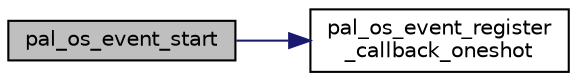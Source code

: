 digraph "pal_os_event_start"
{
 // LATEX_PDF_SIZE
  edge [fontname="Helvetica",fontsize="10",labelfontname="Helvetica",labelfontsize="10"];
  node [fontname="Helvetica",fontsize="10",shape=record];
  rankdir="LR";
  Node1 [label="pal_os_event_start",height=0.2,width=0.4,color="black", fillcolor="grey75", style="filled", fontcolor="black",tooltip="Start an os event."];
  Node1 -> Node2 [color="midnightblue",fontsize="10",style="solid",fontname="Helvetica"];
  Node2 [label="pal_os_event_register\l_callback_oneshot",height=0.2,width=0.4,color="black", fillcolor="white", style="filled",URL="$d1/dcc/pal__os__event__arduino_8cpp.html#ae19d426d427610ee4451d6a180f6c1a6",tooltip="Callback registration function to trigger once when timer expires."];
}
